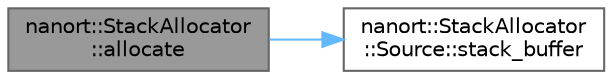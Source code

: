 digraph "nanort::StackAllocator::allocate"
{
 // LATEX_PDF_SIZE
  bgcolor="transparent";
  edge [fontname=Helvetica,fontsize=10,labelfontname=Helvetica,labelfontsize=10];
  node [fontname=Helvetica,fontsize=10,shape=box,height=0.2,width=0.4];
  rankdir="LR";
  Node1 [label="nanort::StackAllocator\l::allocate",height=0.2,width=0.4,color="gray40", fillcolor="grey60", style="filled", fontcolor="black",tooltip=" "];
  Node1 -> Node2 [color="steelblue1",style="solid"];
  Node2 [label="nanort::StackAllocator\l::Source::stack_buffer",height=0.2,width=0.4,color="grey40", fillcolor="white", style="filled",URL="$a01427.html#a7b32e78fcb2d7476011e4222abbc1943",tooltip=" "];
}

